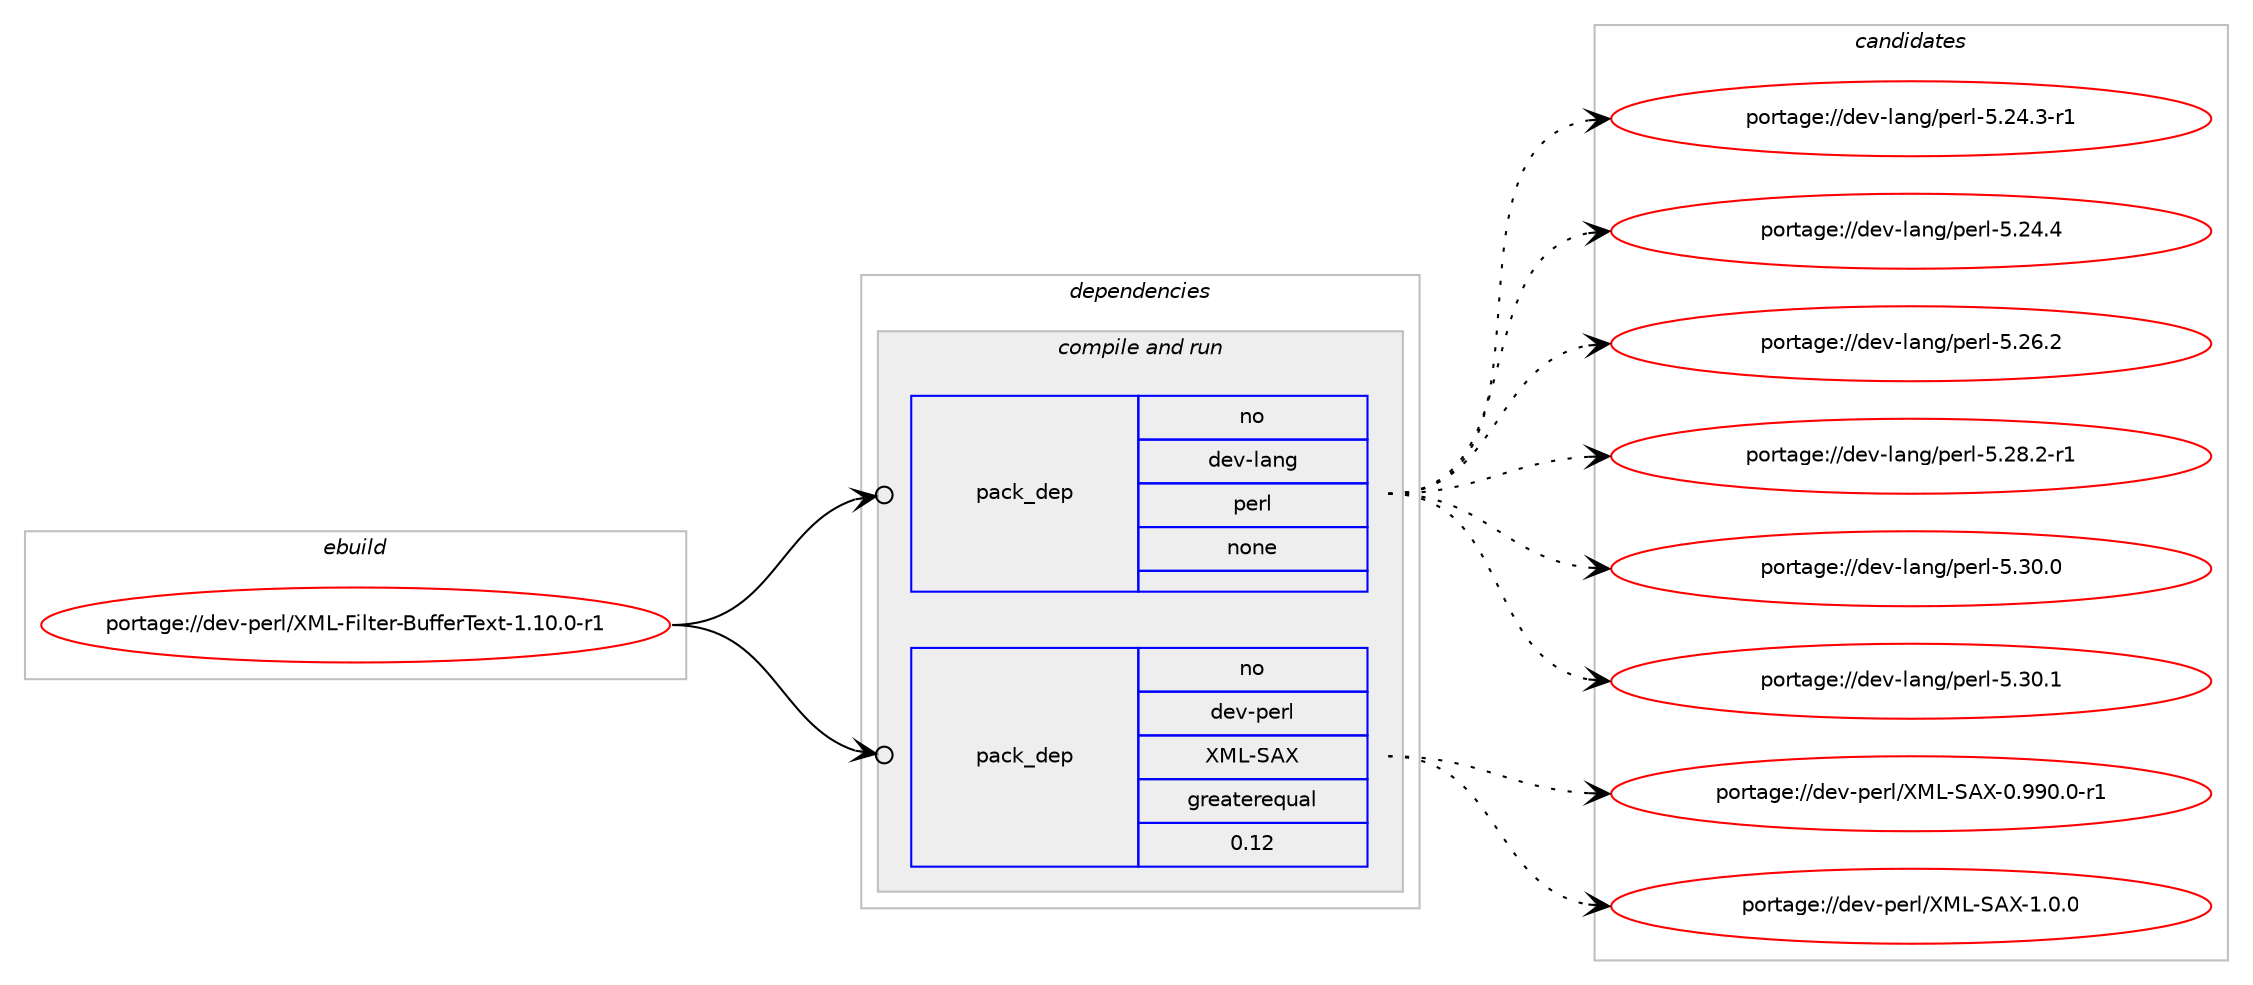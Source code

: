 digraph prolog {

# *************
# Graph options
# *************

newrank=true;
concentrate=true;
compound=true;
graph [rankdir=LR,fontname=Helvetica,fontsize=10,ranksep=1.5];#, ranksep=2.5, nodesep=0.2];
edge  [arrowhead=vee];
node  [fontname=Helvetica,fontsize=10];

# **********
# The ebuild
# **********

subgraph cluster_leftcol {
color=gray;
rank=same;
label=<<i>ebuild</i>>;
id [label="portage://dev-perl/XML-Filter-BufferText-1.10.0-r1", color=red, width=4, href="../dev-perl/XML-Filter-BufferText-1.10.0-r1.svg"];
}

# ****************
# The dependencies
# ****************

subgraph cluster_midcol {
color=gray;
label=<<i>dependencies</i>>;
subgraph cluster_compile {
fillcolor="#eeeeee";
style=filled;
label=<<i>compile</i>>;
}
subgraph cluster_compileandrun {
fillcolor="#eeeeee";
style=filled;
label=<<i>compile and run</i>>;
subgraph pack95987 {
dependency123059 [label=<<TABLE BORDER="0" CELLBORDER="1" CELLSPACING="0" CELLPADDING="4" WIDTH="220"><TR><TD ROWSPAN="6" CELLPADDING="30">pack_dep</TD></TR><TR><TD WIDTH="110">no</TD></TR><TR><TD>dev-lang</TD></TR><TR><TD>perl</TD></TR><TR><TD>none</TD></TR><TR><TD></TD></TR></TABLE>>, shape=none, color=blue];
}
id:e -> dependency123059:w [weight=20,style="solid",arrowhead="odotvee"];
subgraph pack95988 {
dependency123060 [label=<<TABLE BORDER="0" CELLBORDER="1" CELLSPACING="0" CELLPADDING="4" WIDTH="220"><TR><TD ROWSPAN="6" CELLPADDING="30">pack_dep</TD></TR><TR><TD WIDTH="110">no</TD></TR><TR><TD>dev-perl</TD></TR><TR><TD>XML-SAX</TD></TR><TR><TD>greaterequal</TD></TR><TR><TD>0.12</TD></TR></TABLE>>, shape=none, color=blue];
}
id:e -> dependency123060:w [weight=20,style="solid",arrowhead="odotvee"];
}
subgraph cluster_run {
fillcolor="#eeeeee";
style=filled;
label=<<i>run</i>>;
}
}

# **************
# The candidates
# **************

subgraph cluster_choices {
rank=same;
color=gray;
label=<<i>candidates</i>>;

subgraph choice95987 {
color=black;
nodesep=1;
choiceportage100101118451089711010347112101114108455346505246514511449 [label="portage://dev-lang/perl-5.24.3-r1", color=red, width=4,href="../dev-lang/perl-5.24.3-r1.svg"];
choiceportage10010111845108971101034711210111410845534650524652 [label="portage://dev-lang/perl-5.24.4", color=red, width=4,href="../dev-lang/perl-5.24.4.svg"];
choiceportage10010111845108971101034711210111410845534650544650 [label="portage://dev-lang/perl-5.26.2", color=red, width=4,href="../dev-lang/perl-5.26.2.svg"];
choiceportage100101118451089711010347112101114108455346505646504511449 [label="portage://dev-lang/perl-5.28.2-r1", color=red, width=4,href="../dev-lang/perl-5.28.2-r1.svg"];
choiceportage10010111845108971101034711210111410845534651484648 [label="portage://dev-lang/perl-5.30.0", color=red, width=4,href="../dev-lang/perl-5.30.0.svg"];
choiceportage10010111845108971101034711210111410845534651484649 [label="portage://dev-lang/perl-5.30.1", color=red, width=4,href="../dev-lang/perl-5.30.1.svg"];
dependency123059:e -> choiceportage100101118451089711010347112101114108455346505246514511449:w [style=dotted,weight="100"];
dependency123059:e -> choiceportage10010111845108971101034711210111410845534650524652:w [style=dotted,weight="100"];
dependency123059:e -> choiceportage10010111845108971101034711210111410845534650544650:w [style=dotted,weight="100"];
dependency123059:e -> choiceportage100101118451089711010347112101114108455346505646504511449:w [style=dotted,weight="100"];
dependency123059:e -> choiceportage10010111845108971101034711210111410845534651484648:w [style=dotted,weight="100"];
dependency123059:e -> choiceportage10010111845108971101034711210111410845534651484649:w [style=dotted,weight="100"];
}
subgraph choice95988 {
color=black;
nodesep=1;
choiceportage10010111845112101114108478877764583658845484657574846484511449 [label="portage://dev-perl/XML-SAX-0.990.0-r1", color=red, width=4,href="../dev-perl/XML-SAX-0.990.0-r1.svg"];
choiceportage100101118451121011141084788777645836588454946484648 [label="portage://dev-perl/XML-SAX-1.0.0", color=red, width=4,href="../dev-perl/XML-SAX-1.0.0.svg"];
dependency123060:e -> choiceportage10010111845112101114108478877764583658845484657574846484511449:w [style=dotted,weight="100"];
dependency123060:e -> choiceportage100101118451121011141084788777645836588454946484648:w [style=dotted,weight="100"];
}
}

}
